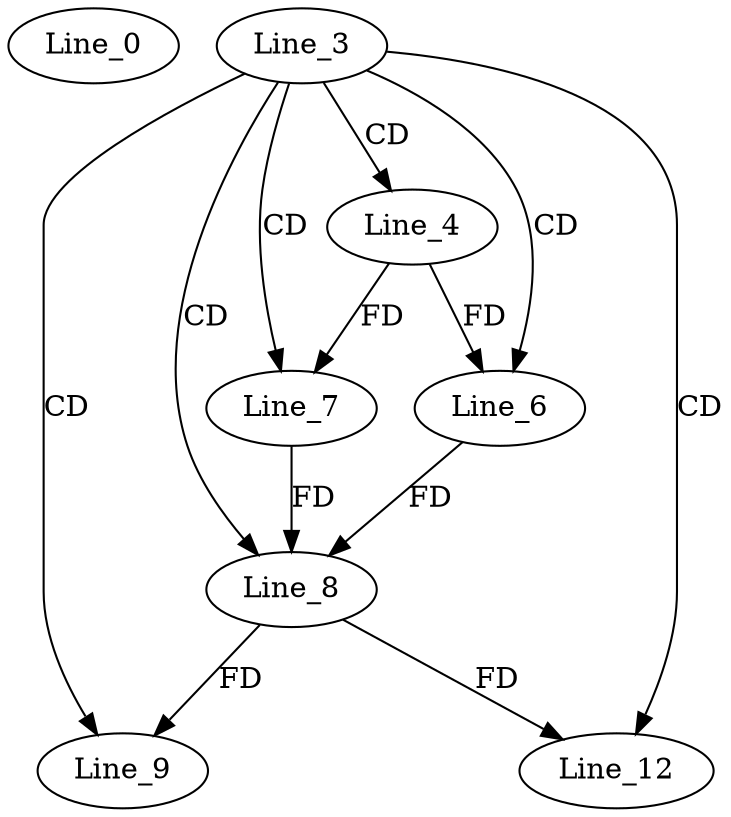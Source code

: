 digraph G {
  Line_0;
  Line_3;
  Line_4;
  Line_6;
  Line_6;
  Line_7;
  Line_7;
  Line_8;
  Line_8;
  Line_9;
  Line_12;
  Line_12;
  Line_3 -> Line_4 [ label="CD" ];
  Line_3 -> Line_6 [ label="CD" ];
  Line_4 -> Line_6 [ label="FD" ];
  Line_3 -> Line_7 [ label="CD" ];
  Line_4 -> Line_7 [ label="FD" ];
  Line_3 -> Line_8 [ label="CD" ];
  Line_6 -> Line_8 [ label="FD" ];
  Line_7 -> Line_8 [ label="FD" ];
  Line_3 -> Line_9 [ label="CD" ];
  Line_8 -> Line_9 [ label="FD" ];
  Line_3 -> Line_12 [ label="CD" ];
  Line_8 -> Line_12 [ label="FD" ];
}

